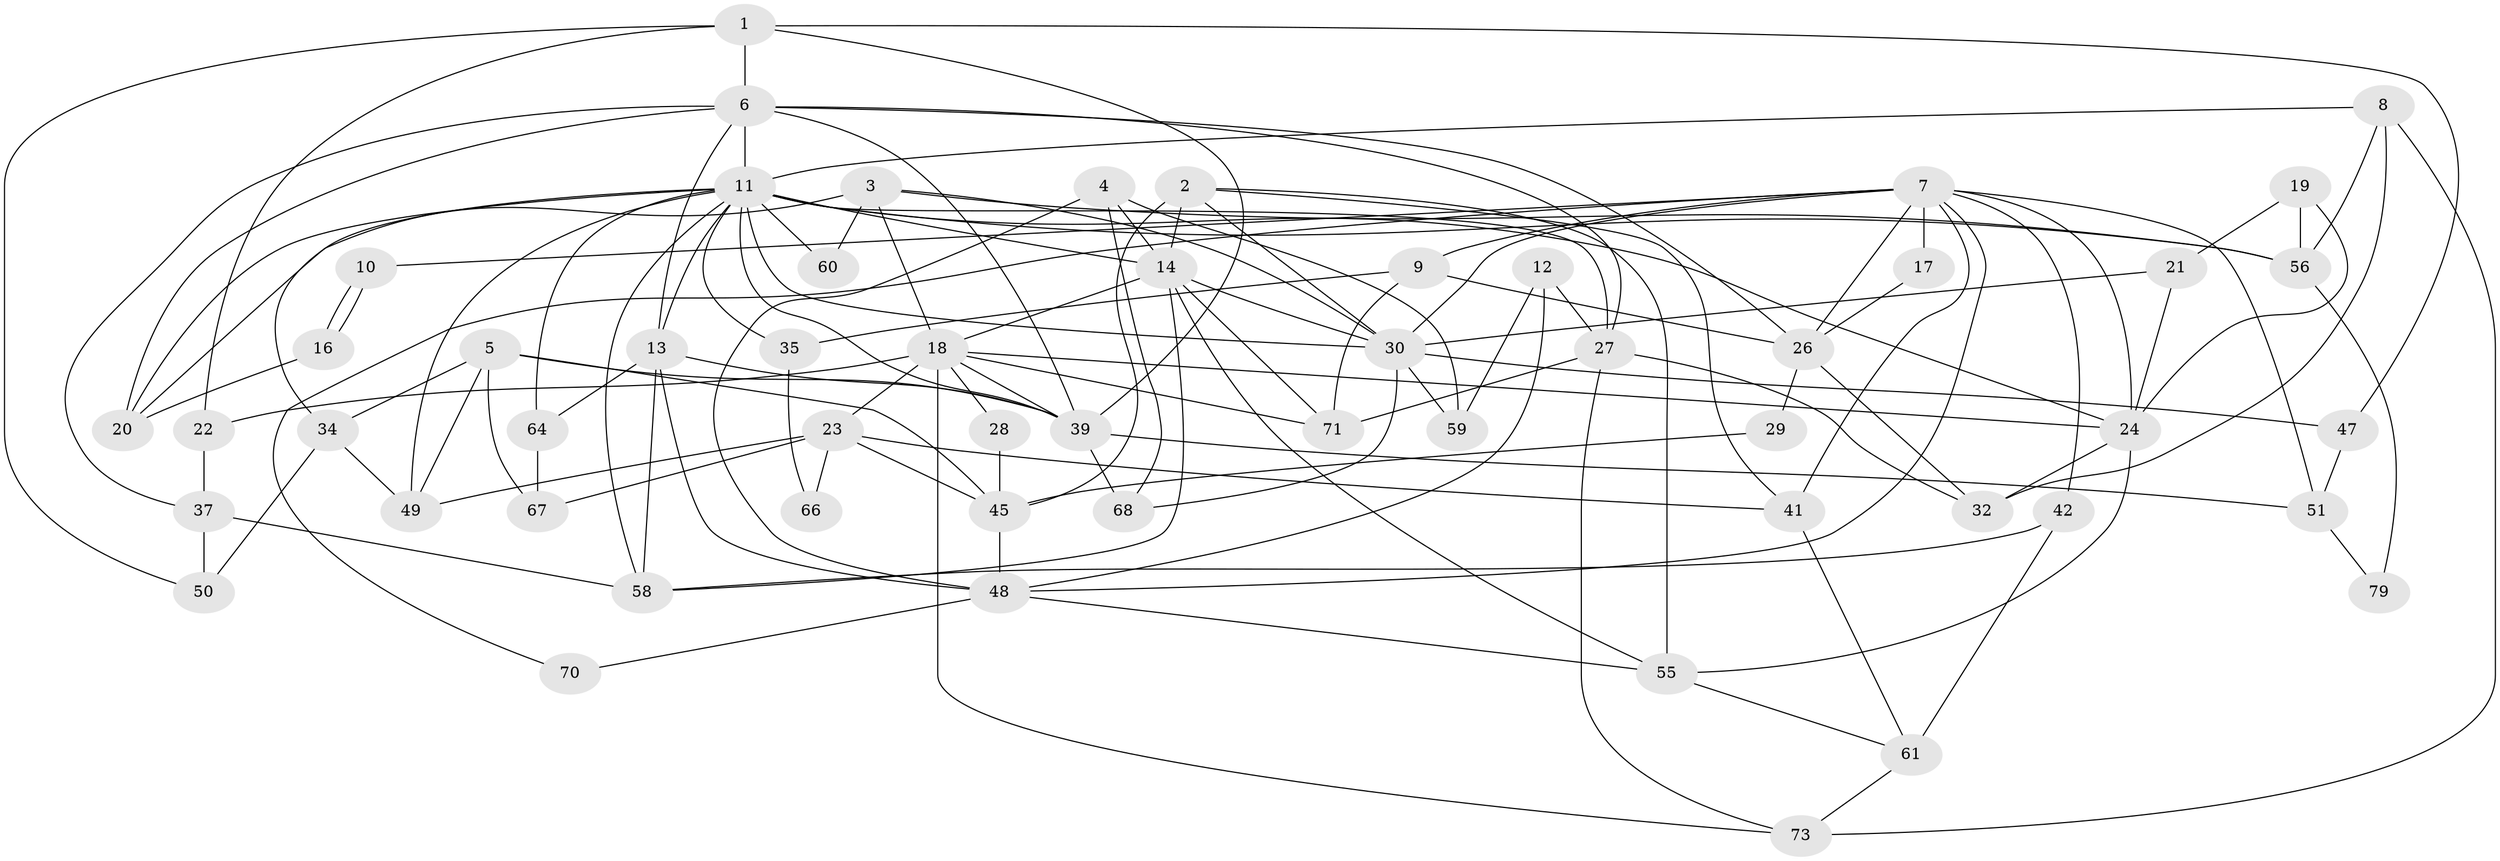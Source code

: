 // original degree distribution, {4: 0.27848101265822783, 5: 0.13924050632911392, 3: 0.31645569620253167, 2: 0.10126582278481013, 6: 0.11392405063291139, 7: 0.05063291139240506}
// Generated by graph-tools (version 1.1) at 2025/18/03/04/25 18:18:53]
// undirected, 55 vertices, 128 edges
graph export_dot {
graph [start="1"]
  node [color=gray90,style=filled];
  1 [super="+72"];
  2;
  3 [super="+38"];
  4 [super="+77"];
  5 [super="+75"];
  6 [super="+53"];
  7 [super="+33+31"];
  8;
  9;
  10;
  11 [super="+43+62+15"];
  12;
  13;
  14 [super="+25"];
  16;
  17;
  18 [super="+57+76"];
  19;
  20;
  21;
  22;
  23 [super="+52"];
  24 [super="+54"];
  26;
  27;
  28;
  29;
  30 [super="+65+36"];
  32;
  34;
  35;
  37 [super="+40"];
  39 [super="+44"];
  41;
  42;
  45 [super="+74"];
  47;
  48 [super="+63"];
  49;
  50;
  51;
  55;
  56;
  58;
  59;
  60;
  61;
  64;
  66;
  67;
  68;
  70;
  71;
  73 [super="+78"];
  79;
  1 -- 22;
  1 -- 47;
  1 -- 50;
  1 -- 39;
  1 -- 6;
  2 -- 55;
  2 -- 14;
  2 -- 41;
  2 -- 45;
  2 -- 30;
  3 -- 56;
  3 -- 20;
  3 -- 60;
  3 -- 18;
  3 -- 30;
  4 -- 48;
  4 -- 59;
  4 -- 68;
  4 -- 14;
  5 -- 67;
  5 -- 49;
  5 -- 34;
  5 -- 39;
  5 -- 45;
  6 -- 27;
  6 -- 11;
  6 -- 26;
  6 -- 20;
  6 -- 37;
  6 -- 39;
  6 -- 13;
  7 -- 70;
  7 -- 17;
  7 -- 26;
  7 -- 42;
  7 -- 41;
  7 -- 10;
  7 -- 30;
  7 -- 48;
  7 -- 51;
  7 -- 24;
  7 -- 9;
  8 -- 56;
  8 -- 32;
  8 -- 73;
  8 -- 11;
  9 -- 71;
  9 -- 26;
  9 -- 35;
  10 -- 16;
  10 -- 16;
  11 -- 27;
  11 -- 35;
  11 -- 64;
  11 -- 20;
  11 -- 56 [weight=2];
  11 -- 24;
  11 -- 58;
  11 -- 34;
  11 -- 39;
  11 -- 13;
  11 -- 14;
  11 -- 49;
  11 -- 60;
  11 -- 30;
  12 -- 27;
  12 -- 59;
  12 -- 48;
  13 -- 58;
  13 -- 64;
  13 -- 39;
  13 -- 48;
  14 -- 30;
  14 -- 18 [weight=2];
  14 -- 55;
  14 -- 71;
  14 -- 58;
  16 -- 20;
  17 -- 26;
  18 -- 24;
  18 -- 73;
  18 -- 28;
  18 -- 39;
  18 -- 22;
  18 -- 71;
  18 -- 23;
  19 -- 56;
  19 -- 21;
  19 -- 24;
  21 -- 24;
  21 -- 30;
  22 -- 37;
  23 -- 45;
  23 -- 66;
  23 -- 49;
  23 -- 67;
  23 -- 41;
  24 -- 32;
  24 -- 55;
  26 -- 32;
  26 -- 29;
  27 -- 71;
  27 -- 32;
  27 -- 73;
  28 -- 45;
  29 -- 45;
  30 -- 47;
  30 -- 59;
  30 -- 68;
  34 -- 49;
  34 -- 50;
  35 -- 66;
  37 -- 58;
  37 -- 50;
  39 -- 51;
  39 -- 68 [weight=2];
  41 -- 61;
  42 -- 61;
  42 -- 58;
  45 -- 48 [weight=2];
  47 -- 51;
  48 -- 70;
  48 -- 55;
  51 -- 79;
  55 -- 61;
  56 -- 79;
  61 -- 73;
  64 -- 67;
}
